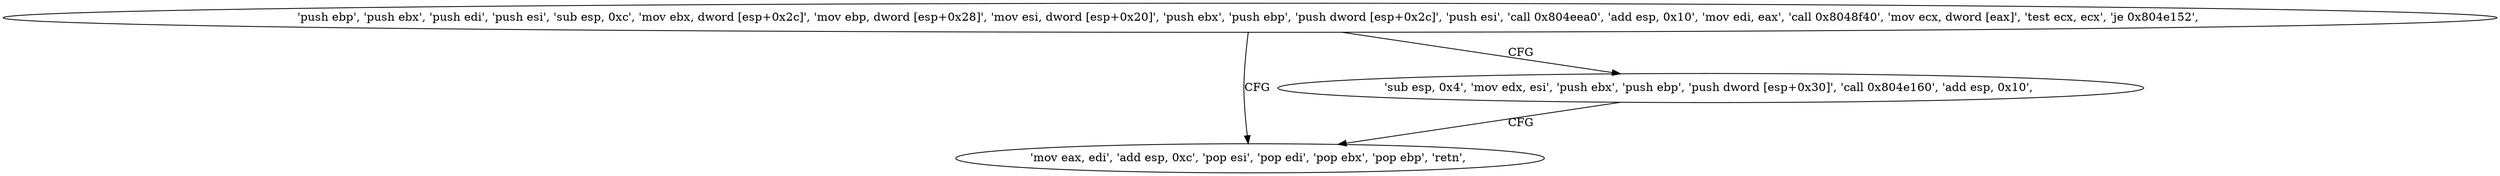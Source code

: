 digraph "func" {
"134537488" [label = "'push ebp', 'push ebx', 'push edi', 'push esi', 'sub esp, 0xc', 'mov ebx, dword [esp+0x2c]', 'mov ebp, dword [esp+0x28]', 'mov esi, dword [esp+0x20]', 'push ebx', 'push ebp', 'push dword [esp+0x2c]', 'push esi', 'call 0x804eea0', 'add esp, 0x10', 'mov edi, eax', 'call 0x8048f40', 'mov ecx, dword [eax]', 'test ecx, ecx', 'je 0x804e152', " ]
"134537554" [label = "'mov eax, edi', 'add esp, 0xc', 'pop esi', 'pop edi', 'pop ebx', 'pop ebp', 'retn', " ]
"134537535" [label = "'sub esp, 0x4', 'mov edx, esi', 'push ebx', 'push ebp', 'push dword [esp+0x30]', 'call 0x804e160', 'add esp, 0x10', " ]
"134537488" -> "134537554" [ label = "CFG" ]
"134537488" -> "134537535" [ label = "CFG" ]
"134537535" -> "134537554" [ label = "CFG" ]
}
